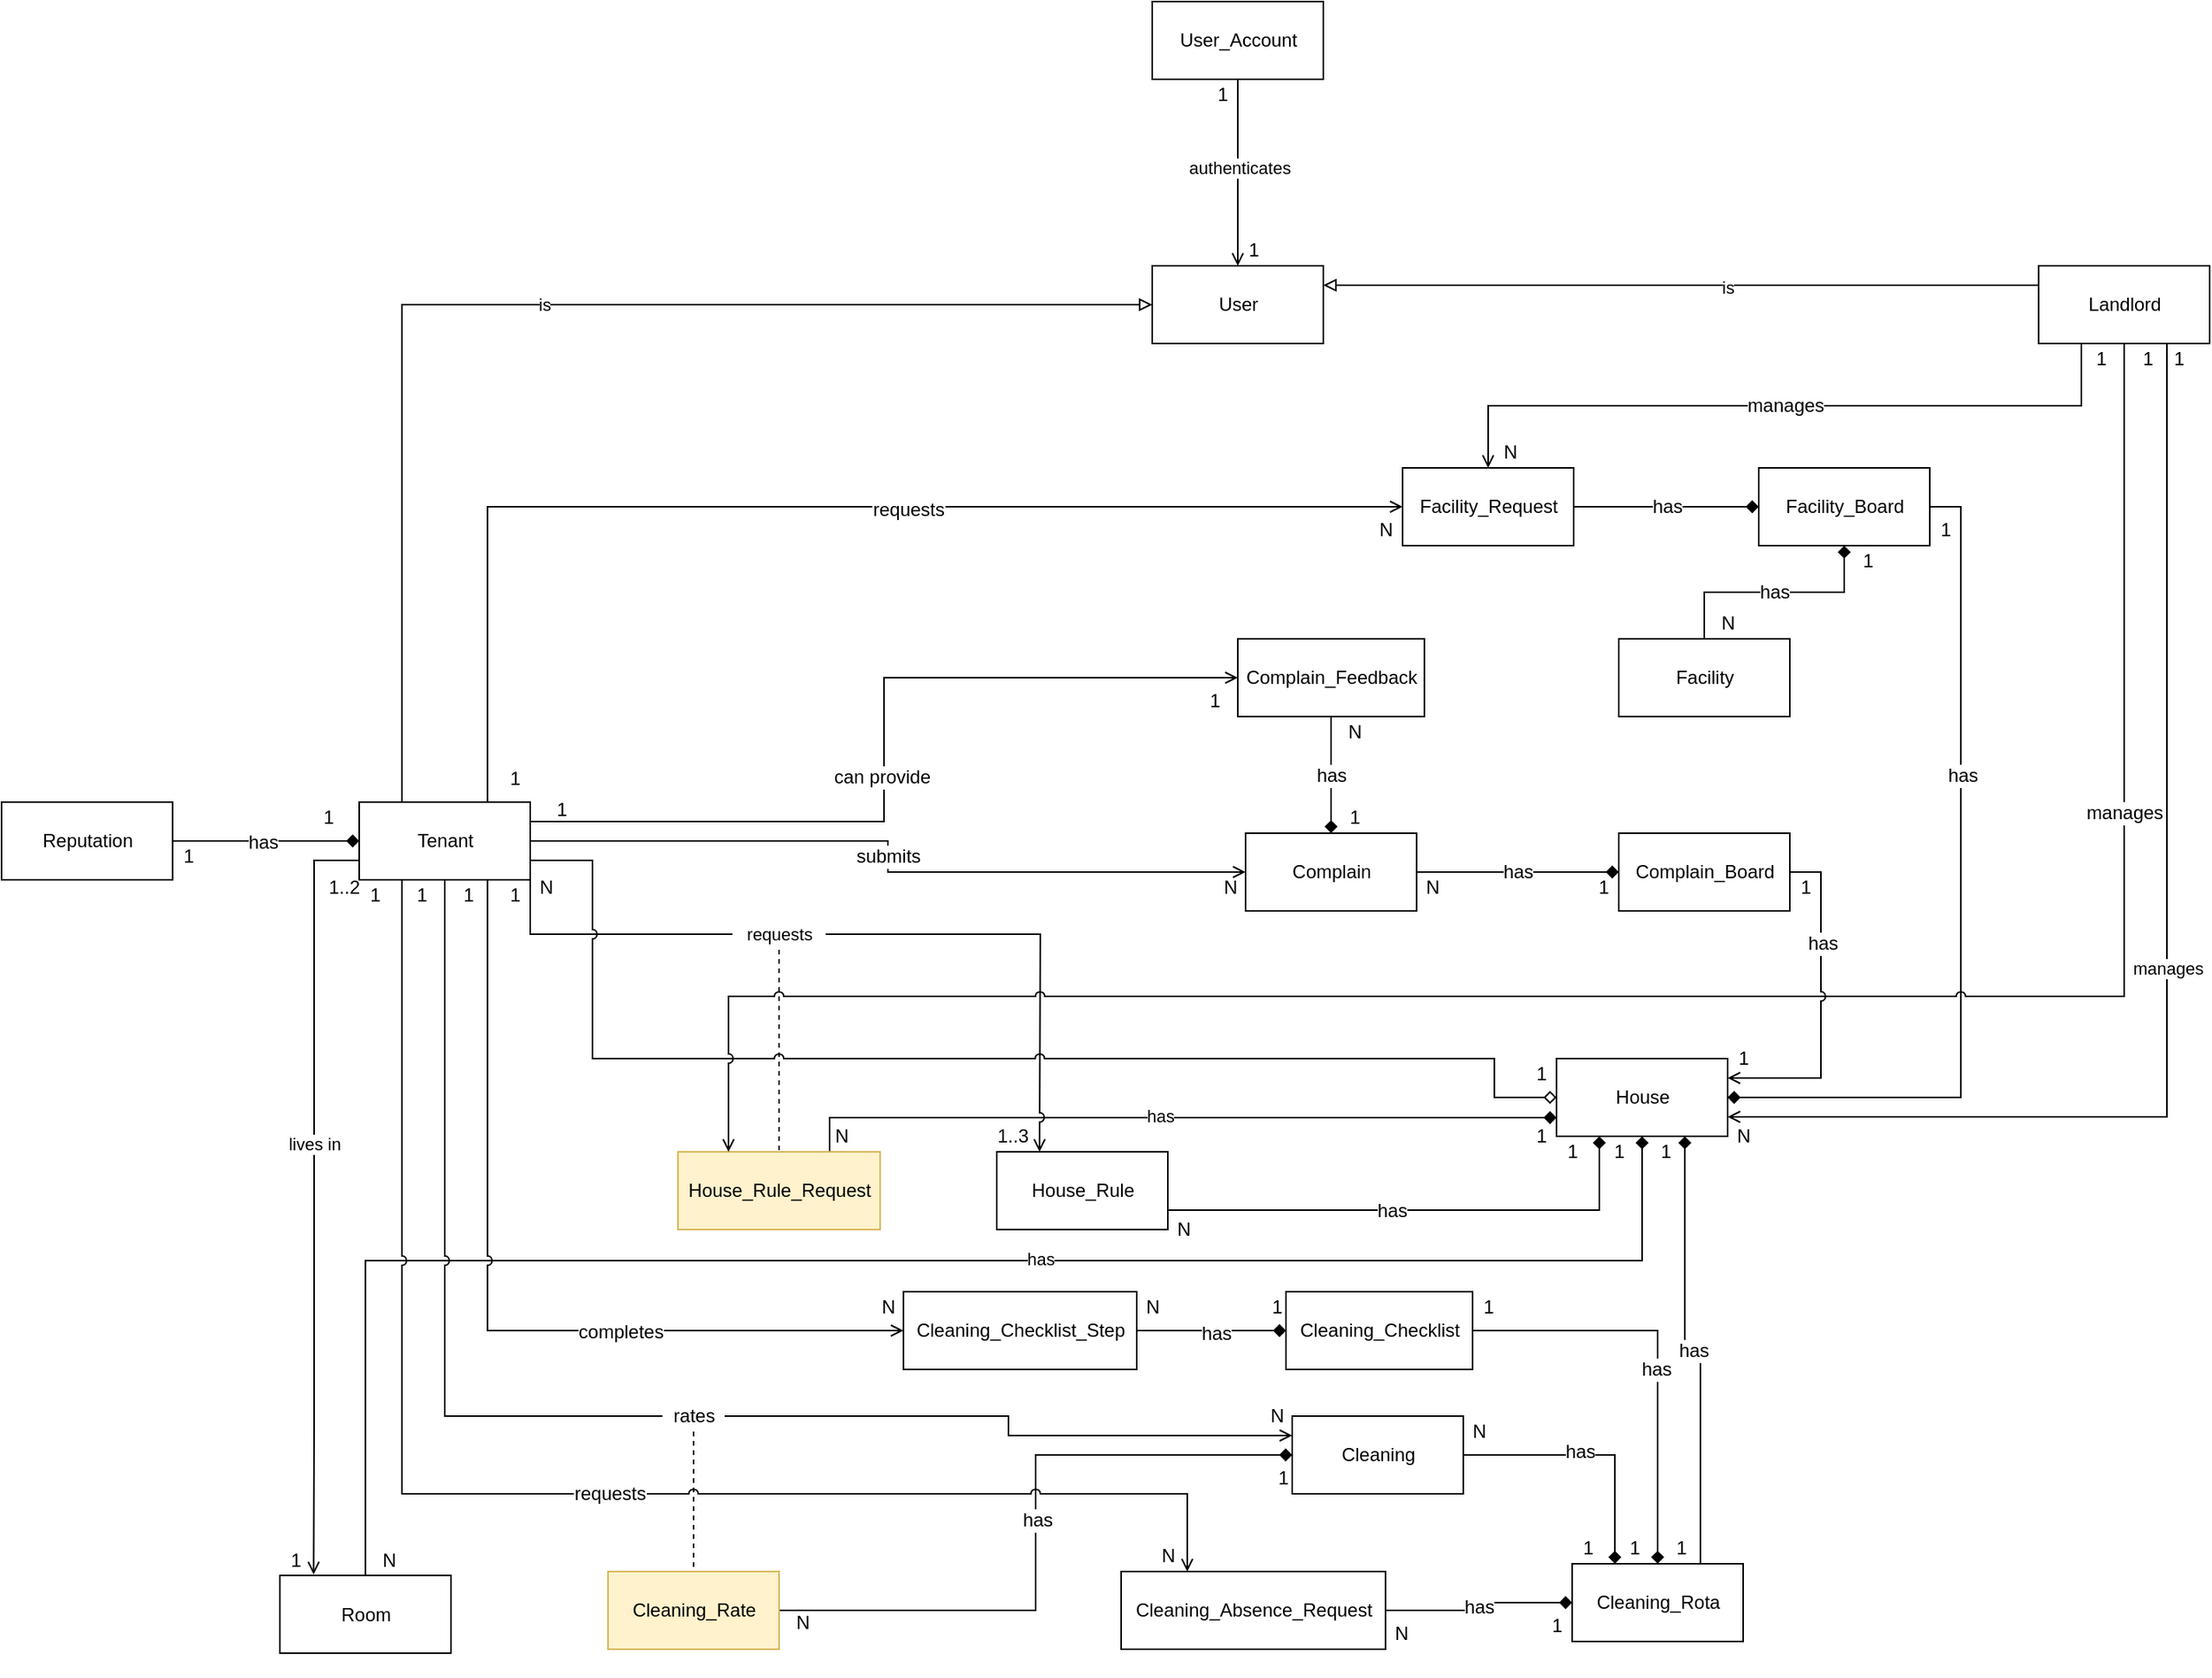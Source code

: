 <mxfile version="15.4.0" type="device"><diagram id="iEPPO1kUGc8q4ndl4Vru" name="Page-1"><mxGraphModel dx="5172" dy="2205" grid="1" gridSize="10" guides="1" tooltips="1" connect="1" arrows="1" fold="1" page="1" pageScale="1" pageWidth="827" pageHeight="1169" math="0" shadow="0"><root><mxCell id="0"/><mxCell id="1" parent="0"/><mxCell id="eNFLR4M_D6LCc72ZtNBU-3" style="edgeStyle=orthogonalEdgeStyle;rounded=0;orthogonalLoop=1;jettySize=auto;html=1;endArrow=open;endFill=0;" parent="1" source="eNFLR4M_D6LCc72ZtNBU-1" target="eNFLR4M_D6LCc72ZtNBU-37" edge="1"><mxGeometry relative="1" as="geometry"/></mxCell><mxCell id="eNFLR4M_D6LCc72ZtNBU-4" value="authenticates" style="edgeLabel;html=1;align=center;verticalAlign=middle;resizable=0;points=[];" parent="eNFLR4M_D6LCc72ZtNBU-3" vertex="1" connectable="0"><mxGeometry x="-0.056" y="1" relative="1" as="geometry"><mxPoint as="offset"/></mxGeometry></mxCell><mxCell id="eNFLR4M_D6LCc72ZtNBU-21" style="edgeStyle=orthogonalEdgeStyle;rounded=0;orthogonalLoop=1;jettySize=auto;html=1;endArrow=open;endFill=0;entryX=1;entryY=0.75;entryDx=0;entryDy=0;exitX=0.75;exitY=1;exitDx=0;exitDy=0;" parent="1" source="eNFLR4M_D6LCc72ZtNBU-20" target="eNFLR4M_D6LCc72ZtNBU-9" edge="1"><mxGeometry relative="1" as="geometry"><Array as="points"/></mxGeometry></mxCell><mxCell id="eNFLR4M_D6LCc72ZtNBU-22" value="manages" style="edgeLabel;html=1;align=center;verticalAlign=middle;resizable=0;points=[];" parent="eNFLR4M_D6LCc72ZtNBU-21" vertex="1" connectable="0"><mxGeometry x="0.031" relative="1" as="geometry"><mxPoint as="offset"/></mxGeometry></mxCell><mxCell id="eNFLR4M_D6LCc72ZtNBU-41" style="edgeStyle=orthogonalEdgeStyle;rounded=0;orthogonalLoop=1;jettySize=auto;html=1;endArrow=block;endFill=0;entryX=1;entryY=0.25;entryDx=0;entryDy=0;exitX=0;exitY=0.25;exitDx=0;exitDy=0;" parent="1" source="eNFLR4M_D6LCc72ZtNBU-20" target="eNFLR4M_D6LCc72ZtNBU-37" edge="1"><mxGeometry relative="1" as="geometry"/></mxCell><mxCell id="eNFLR4M_D6LCc72ZtNBU-42" value="is" style="edgeLabel;html=1;align=center;verticalAlign=middle;resizable=0;points=[];" parent="eNFLR4M_D6LCc72ZtNBU-41" vertex="1" connectable="0"><mxGeometry x="-0.13" y="1" relative="1" as="geometry"><mxPoint as="offset"/></mxGeometry></mxCell><mxCell id="eNFLR4M_D6LCc72ZtNBU-39" value="" style="group" parent="1" vertex="1" connectable="0"><mxGeometry x="-1750" y="-340" width="110" height="70" as="geometry"/></mxCell><mxCell id="eNFLR4M_D6LCc72ZtNBU-6" value="1" style="text;html=1;align=center;verticalAlign=middle;resizable=0;points=[];autosize=1;strokeColor=none;fillColor=none;" parent="eNFLR4M_D6LCc72ZtNBU-39" vertex="1"><mxGeometry x="55" width="20" height="20" as="geometry"/></mxCell><mxCell id="eNFLR4M_D6LCc72ZtNBU-37" value="User" style="html=1;" parent="eNFLR4M_D6LCc72ZtNBU-39" vertex="1"><mxGeometry y="20" width="110" height="50" as="geometry"/></mxCell><mxCell id="eNFLR4M_D6LCc72ZtNBU-40" style="edgeStyle=orthogonalEdgeStyle;rounded=0;orthogonalLoop=1;jettySize=auto;html=1;endArrow=block;endFill=0;jumpSize=15;jumpStyle=arc;exitX=0.25;exitY=0;exitDx=0;exitDy=0;entryX=0;entryY=0.5;entryDx=0;entryDy=0;" parent="1" source="eNFLR4M_D6LCc72ZtNBU-2" target="eNFLR4M_D6LCc72ZtNBU-37" edge="1"><mxGeometry relative="1" as="geometry"/></mxCell><mxCell id="eNFLR4M_D6LCc72ZtNBU-43" value="is" style="edgeLabel;html=1;align=center;verticalAlign=middle;resizable=0;points=[];" parent="eNFLR4M_D6LCc72ZtNBU-40" vertex="1" connectable="0"><mxGeometry x="0.024" relative="1" as="geometry"><mxPoint as="offset"/></mxGeometry></mxCell><mxCell id="eNFLR4M_D6LCc72ZtNBU-45" style="edgeStyle=orthogonalEdgeStyle;rounded=0;orthogonalLoop=1;jettySize=auto;html=1;endArrow=none;endFill=0;startArrow=diamond;startFill=1;jumpStyle=arc;" parent="1" source="eNFLR4M_D6LCc72ZtNBU-9" target="eNFLR4M_D6LCc72ZtNBU-44" edge="1"><mxGeometry relative="1" as="geometry"><Array as="points"><mxPoint x="-1435" y="320"/><mxPoint x="-2256" y="320"/></Array></mxGeometry></mxCell><mxCell id="eNFLR4M_D6LCc72ZtNBU-46" value="has" style="edgeLabel;html=1;align=center;verticalAlign=middle;resizable=0;points=[];" parent="eNFLR4M_D6LCc72ZtNBU-45" vertex="1" connectable="0"><mxGeometry x="-0.153" y="-1" relative="1" as="geometry"><mxPoint as="offset"/></mxGeometry></mxCell><mxCell id="eNFLR4M_D6LCc72ZtNBU-51" style="edgeStyle=orthogonalEdgeStyle;rounded=0;orthogonalLoop=1;jettySize=auto;html=1;endArrow=open;endFill=0;exitX=0;exitY=0.75;exitDx=0;exitDy=0;entryX=0.197;entryY=-0.013;entryDx=0;entryDy=0;entryPerimeter=0;" parent="1" source="eNFLR4M_D6LCc72ZtNBU-2" target="eNFLR4M_D6LCc72ZtNBU-44" edge="1"><mxGeometry relative="1" as="geometry"><Array as="points"><mxPoint x="-2289" y="63"/><mxPoint x="-2289" y="429"/></Array></mxGeometry></mxCell><mxCell id="eNFLR4M_D6LCc72ZtNBU-52" value="lives in" style="edgeLabel;html=1;align=center;verticalAlign=middle;resizable=0;points=[];" parent="eNFLR4M_D6LCc72ZtNBU-51" vertex="1" connectable="0"><mxGeometry x="-0.135" relative="1" as="geometry"><mxPoint as="offset"/></mxGeometry></mxCell><mxCell id="eNFLR4M_D6LCc72ZtNBU-59" style="edgeStyle=orthogonalEdgeStyle;rounded=0;orthogonalLoop=1;jettySize=auto;html=1;startArrow=none;startFill=0;endArrow=diamond;endFill=1;exitX=0.75;exitY=0;exitDx=0;exitDy=0;entryX=0;entryY=0.75;entryDx=0;entryDy=0;" parent="1" source="eNFLR4M_D6LCc72ZtNBU-57" target="eNFLR4M_D6LCc72ZtNBU-9" edge="1"><mxGeometry relative="1" as="geometry"><Array as="points"><mxPoint x="-1957" y="228"/><mxPoint x="-1490" y="228"/></Array></mxGeometry></mxCell><mxCell id="01pLqj8HhU2UFgcAwwvx-10" value="has" style="edgeLabel;html=1;align=center;verticalAlign=middle;resizable=0;points=[];" vertex="1" connectable="0" parent="eNFLR4M_D6LCc72ZtNBU-59"><mxGeometry x="-0.045" y="1" relative="1" as="geometry"><mxPoint as="offset"/></mxGeometry></mxCell><mxCell id="eNFLR4M_D6LCc72ZtNBU-73" style="edgeStyle=none;rounded=0;jumpStyle=arc;jumpSize=15;orthogonalLoop=1;jettySize=auto;html=1;startArrow=none;startFill=0;endArrow=none;endFill=0;dashed=1;" parent="1" source="01pLqj8HhU2UFgcAwwvx-6" target="eNFLR4M_D6LCc72ZtNBU-57" edge="1"><mxGeometry relative="1" as="geometry"/></mxCell><mxCell id="01pLqj8HhU2UFgcAwwvx-3" value="" style="group" vertex="1" connectable="0" parent="1"><mxGeometry x="-2330" y="502.5" width="129" height="85" as="geometry"/></mxCell><mxCell id="eNFLR4M_D6LCc72ZtNBU-55" value="" style="group" parent="01pLqj8HhU2UFgcAwwvx-3" vertex="1" connectable="0"><mxGeometry y="20" width="129" height="65" as="geometry"/></mxCell><mxCell id="eNFLR4M_D6LCc72ZtNBU-49" value="" style="group" parent="eNFLR4M_D6LCc72ZtNBU-55" vertex="1" connectable="0"><mxGeometry x="19" width="110" height="65" as="geometry"/></mxCell><mxCell id="eNFLR4M_D6LCc72ZtNBU-44" value="Room" style="html=1;" parent="eNFLR4M_D6LCc72ZtNBU-49" vertex="1"><mxGeometry width="110" height="50" as="geometry"/></mxCell><mxCell id="eNFLR4M_D6LCc72ZtNBU-54" value="1" style="text;html=1;align=center;verticalAlign=middle;resizable=0;points=[];autosize=1;strokeColor=none;fillColor=none;" parent="01pLqj8HhU2UFgcAwwvx-3" vertex="1"><mxGeometry x="19" width="20" height="20" as="geometry"/></mxCell><mxCell id="eNFLR4M_D6LCc72ZtNBU-48" value="N" style="text;html=1;align=center;verticalAlign=middle;resizable=0;points=[];autosize=1;strokeColor=none;fillColor=none;" parent="01pLqj8HhU2UFgcAwwvx-3" vertex="1"><mxGeometry x="79" width="20" height="20" as="geometry"/></mxCell><mxCell id="01pLqj8HhU2UFgcAwwvx-4" style="edgeStyle=orthogonalEdgeStyle;rounded=0;orthogonalLoop=1;jettySize=auto;html=1;entryX=0.25;entryY=0;entryDx=0;entryDy=0;jumpStyle=arc;startArrow=none;endArrow=open;endFill=0;" edge="1" parent="1" source="01pLqj8HhU2UFgcAwwvx-6" target="eNFLR4M_D6LCc72ZtNBU-26"><mxGeometry relative="1" as="geometry"><Array as="points"><mxPoint x="-1822" y="110"/><mxPoint x="-1822" y="140"/></Array></mxGeometry></mxCell><mxCell id="01pLqj8HhU2UFgcAwwvx-6" value="&lt;span style=&quot;font-size: 11px ; background-color: rgb(255 , 255 , 255)&quot;&gt;requests&lt;/span&gt;" style="text;html=1;align=center;verticalAlign=middle;resizable=0;points=[];autosize=1;strokeColor=none;fillColor=none;" vertex="1" parent="1"><mxGeometry x="-2020" y="100" width="60" height="20" as="geometry"/></mxCell><mxCell id="01pLqj8HhU2UFgcAwwvx-7" value="" style="edgeStyle=orthogonalEdgeStyle;rounded=0;orthogonalLoop=1;jettySize=auto;html=1;exitX=1;exitY=1;exitDx=0;exitDy=0;jumpStyle=arc;endArrow=none;" edge="1" parent="1" source="eNFLR4M_D6LCc72ZtNBU-2" target="01pLqj8HhU2UFgcAwwvx-6"><mxGeometry relative="1" as="geometry"><mxPoint x="-2205" y="75" as="sourcePoint"/><mxPoint x="-1780" y="437.5" as="targetPoint"/><Array as="points"><mxPoint x="-2150" y="110"/></Array></mxGeometry></mxCell><mxCell id="01pLqj8HhU2UFgcAwwvx-8" value="" style="group" vertex="1" connectable="0" parent="1"><mxGeometry x="-2055" y="230" width="150" height="70" as="geometry"/></mxCell><mxCell id="eNFLR4M_D6LCc72ZtNBU-65" value="" style="group" parent="01pLqj8HhU2UFgcAwwvx-8" vertex="1" connectable="0"><mxGeometry width="130" height="70" as="geometry"/></mxCell><mxCell id="eNFLR4M_D6LCc72ZtNBU-57" value="House_Rule_Request" style="html=1;fillColor=#fff2cc;strokeColor=#d6b656;" parent="eNFLR4M_D6LCc72ZtNBU-65" vertex="1"><mxGeometry y="20" width="130" height="50" as="geometry"/></mxCell><mxCell id="eNFLR4M_D6LCc72ZtNBU-62" value="N" style="text;html=1;align=center;verticalAlign=middle;resizable=0;points=[];autosize=1;strokeColor=none;fillColor=none;" parent="eNFLR4M_D6LCc72ZtNBU-65" vertex="1"><mxGeometry x="95" width="20" height="20" as="geometry"/></mxCell><mxCell id="01pLqj8HhU2UFgcAwwvx-16" style="edgeStyle=orthogonalEdgeStyle;rounded=0;jumpStyle=arc;orthogonalLoop=1;jettySize=auto;html=1;fontSize=12;startArrow=none;startFill=0;endArrow=diamond;endFill=1;endSize=6;targetPerimeterSpacing=0;strokeWidth=1;" edge="1" parent="1" source="01pLqj8HhU2UFgcAwwvx-11" target="eNFLR4M_D6LCc72ZtNBU-2"><mxGeometry relative="1" as="geometry"/></mxCell><mxCell id="01pLqj8HhU2UFgcAwwvx-17" value="has" style="edgeLabel;html=1;align=center;verticalAlign=middle;resizable=0;points=[];fontSize=12;" vertex="1" connectable="0" parent="01pLqj8HhU2UFgcAwwvx-16"><mxGeometry x="-0.045" y="-1" relative="1" as="geometry"><mxPoint as="offset"/></mxGeometry></mxCell><mxCell id="01pLqj8HhU2UFgcAwwvx-12" style="edgeStyle=orthogonalEdgeStyle;rounded=0;jumpStyle=arc;orthogonalLoop=1;jettySize=auto;html=1;exitX=0;exitY=0.5;exitDx=0;exitDy=0;entryX=1;entryY=0.75;entryDx=0;entryDy=0;fontSize=12;startArrow=diamond;startFill=0;endSize=6;targetPerimeterSpacing=0;strokeWidth=1;endArrow=none;endFill=0;" edge="1" parent="1" source="eNFLR4M_D6LCc72ZtNBU-9" target="eNFLR4M_D6LCc72ZtNBU-2"><mxGeometry relative="1" as="geometry"><Array as="points"><mxPoint x="-1530" y="215"/><mxPoint x="-1530" y="190"/><mxPoint x="-2110" y="190"/><mxPoint x="-2110" y="63"/></Array></mxGeometry></mxCell><mxCell id="01pLqj8HhU2UFgcAwwvx-13" value="" style="group" vertex="1" connectable="0" parent="1"><mxGeometry x="-1890" y="230" width="170" height="80" as="geometry"/></mxCell><mxCell id="eNFLR4M_D6LCc72ZtNBU-68" value="" style="group" parent="01pLqj8HhU2UFgcAwwvx-13" vertex="1" connectable="0"><mxGeometry width="150" height="70" as="geometry"/></mxCell><mxCell id="eNFLR4M_D6LCc72ZtNBU-32" value="" style="group" parent="eNFLR4M_D6LCc72ZtNBU-68" vertex="1" connectable="0"><mxGeometry x="40" width="110" height="70" as="geometry"/></mxCell><mxCell id="eNFLR4M_D6LCc72ZtNBU-26" value="House_Rule" style="html=1;" parent="eNFLR4M_D6LCc72ZtNBU-32" vertex="1"><mxGeometry y="20" width="110" height="50" as="geometry"/></mxCell><mxCell id="eNFLR4M_D6LCc72ZtNBU-67" value="1..3" style="text;html=1;align=center;verticalAlign=middle;resizable=0;points=[];autosize=1;strokeColor=none;fillColor=none;" parent="eNFLR4M_D6LCc72ZtNBU-32" vertex="1"><mxGeometry x="-10" width="40" height="20" as="geometry"/></mxCell><mxCell id="eNFLR4M_D6LCc72ZtNBU-31" value="N" style="text;html=1;align=center;verticalAlign=middle;resizable=0;points=[];autosize=1;strokeColor=none;fillColor=none;" parent="01pLqj8HhU2UFgcAwwvx-13" vertex="1"><mxGeometry x="150" y="60" width="20" height="20" as="geometry"/></mxCell><mxCell id="01pLqj8HhU2UFgcAwwvx-21" value="" style="group" vertex="1" connectable="0" parent="1"><mxGeometry x="-2490" y="25" width="130" height="50" as="geometry"/></mxCell><mxCell id="01pLqj8HhU2UFgcAwwvx-11" value="Reputation" style="html=1;fontSize=12;" vertex="1" parent="01pLqj8HhU2UFgcAwwvx-21"><mxGeometry width="110" height="50" as="geometry"/></mxCell><mxCell id="01pLqj8HhU2UFgcAwwvx-20" value="1" style="text;html=1;align=center;verticalAlign=middle;resizable=0;points=[];autosize=1;strokeColor=none;fillColor=none;fontSize=12;" vertex="1" parent="01pLqj8HhU2UFgcAwwvx-21"><mxGeometry x="110" y="25" width="20" height="20" as="geometry"/></mxCell><mxCell id="01pLqj8HhU2UFgcAwwvx-24" value="has" style="edgeStyle=orthogonalEdgeStyle;rounded=0;jumpStyle=arc;orthogonalLoop=1;jettySize=auto;html=1;exitX=0.75;exitY=0;exitDx=0;exitDy=0;entryX=0.75;entryY=1;entryDx=0;entryDy=0;fontSize=12;startArrow=none;startFill=0;endArrow=diamond;endFill=1;endSize=6;targetPerimeterSpacing=0;strokeWidth=1;" edge="1" parent="1" source="01pLqj8HhU2UFgcAwwvx-22" target="eNFLR4M_D6LCc72ZtNBU-9"><mxGeometry relative="1" as="geometry"/></mxCell><mxCell id="01pLqj8HhU2UFgcAwwvx-30" style="edgeStyle=orthogonalEdgeStyle;rounded=0;jumpStyle=arc;orthogonalLoop=1;jettySize=auto;html=1;entryX=0.5;entryY=0;entryDx=0;entryDy=0;fontSize=12;startArrow=none;startFill=0;endArrow=diamond;endFill=1;endSize=6;targetPerimeterSpacing=0;strokeWidth=1;" edge="1" parent="1" source="01pLqj8HhU2UFgcAwwvx-29" target="01pLqj8HhU2UFgcAwwvx-22"><mxGeometry relative="1" as="geometry"/></mxCell><mxCell id="01pLqj8HhU2UFgcAwwvx-31" value="has" style="edgeLabel;html=1;align=center;verticalAlign=middle;resizable=0;points=[];fontSize=12;" vertex="1" connectable="0" parent="01pLqj8HhU2UFgcAwwvx-30"><mxGeometry x="0.066" y="-1" relative="1" as="geometry"><mxPoint as="offset"/></mxGeometry></mxCell><mxCell id="01pLqj8HhU2UFgcAwwvx-39" style="edgeStyle=orthogonalEdgeStyle;rounded=0;jumpStyle=arc;orthogonalLoop=1;jettySize=auto;html=1;entryX=0;entryY=0.5;entryDx=0;entryDy=0;fontSize=12;startArrow=none;startFill=0;endArrow=diamond;endFill=1;endSize=6;targetPerimeterSpacing=0;strokeWidth=1;" edge="1" parent="1" source="01pLqj8HhU2UFgcAwwvx-38" target="01pLqj8HhU2UFgcAwwvx-29"><mxGeometry relative="1" as="geometry"/></mxCell><mxCell id="01pLqj8HhU2UFgcAwwvx-40" value="has" style="edgeLabel;html=1;align=center;verticalAlign=middle;resizable=0;points=[];fontSize=12;" vertex="1" connectable="0" parent="01pLqj8HhU2UFgcAwwvx-39"><mxGeometry x="0.05" y="-2" relative="1" as="geometry"><mxPoint as="offset"/></mxGeometry></mxCell><mxCell id="01pLqj8HhU2UFgcAwwvx-42" value="" style="group" vertex="1" connectable="0" parent="1"><mxGeometry x="-1680" y="340" width="156" height="50" as="geometry"/></mxCell><mxCell id="01pLqj8HhU2UFgcAwwvx-34" value="" style="group" vertex="1" connectable="0" parent="01pLqj8HhU2UFgcAwwvx-42"><mxGeometry x="26" width="130" height="50" as="geometry"/></mxCell><mxCell id="01pLqj8HhU2UFgcAwwvx-29" value="Cleaning_Checklist" style="html=1;fontSize=12;" vertex="1" parent="01pLqj8HhU2UFgcAwwvx-34"><mxGeometry x="-10" width="120" height="50" as="geometry"/></mxCell><mxCell id="01pLqj8HhU2UFgcAwwvx-33" value="1" style="text;html=1;align=center;verticalAlign=middle;resizable=0;points=[];autosize=1;strokeColor=none;fillColor=none;fontSize=12;" vertex="1" parent="01pLqj8HhU2UFgcAwwvx-34"><mxGeometry x="110" width="20" height="20" as="geometry"/></mxCell><mxCell id="01pLqj8HhU2UFgcAwwvx-41" value="1" style="text;html=1;align=center;verticalAlign=middle;resizable=0;points=[];autosize=1;strokeColor=none;fillColor=none;fontSize=12;" vertex="1" parent="01pLqj8HhU2UFgcAwwvx-42"><mxGeometry width="20" height="20" as="geometry"/></mxCell><mxCell id="01pLqj8HhU2UFgcAwwvx-45" style="edgeStyle=orthogonalEdgeStyle;rounded=0;jumpStyle=arc;orthogonalLoop=1;jettySize=auto;html=1;exitX=0.75;exitY=1;exitDx=0;exitDy=0;entryX=0;entryY=0.5;entryDx=0;entryDy=0;fontSize=12;startArrow=none;startFill=0;endArrow=open;endFill=0;endSize=6;targetPerimeterSpacing=0;strokeWidth=1;" edge="1" parent="1" source="eNFLR4M_D6LCc72ZtNBU-2" target="01pLqj8HhU2UFgcAwwvx-38"><mxGeometry relative="1" as="geometry"/></mxCell><mxCell id="01pLqj8HhU2UFgcAwwvx-50" value="completes" style="edgeLabel;html=1;align=center;verticalAlign=middle;resizable=0;points=[];fontSize=12;" vertex="1" connectable="0" parent="01pLqj8HhU2UFgcAwwvx-45"><mxGeometry x="0.347" y="-1" relative="1" as="geometry"><mxPoint as="offset"/></mxGeometry></mxCell><mxCell id="01pLqj8HhU2UFgcAwwvx-48" value="" style="group" vertex="1" connectable="0" parent="1"><mxGeometry x="-1940" y="340" width="200" height="50" as="geometry"/></mxCell><mxCell id="01pLqj8HhU2UFgcAwwvx-44" value="" style="group" vertex="1" connectable="0" parent="01pLqj8HhU2UFgcAwwvx-48"><mxGeometry x="30" width="170" height="50" as="geometry"/></mxCell><mxCell id="01pLqj8HhU2UFgcAwwvx-38" value="Cleaning_Checklist_Step" style="html=1;fontSize=12;" vertex="1" parent="01pLqj8HhU2UFgcAwwvx-44"><mxGeometry width="150" height="50" as="geometry"/></mxCell><mxCell id="01pLqj8HhU2UFgcAwwvx-43" value="N" style="text;html=1;align=center;verticalAlign=middle;resizable=0;points=[];autosize=1;strokeColor=none;fillColor=none;fontSize=12;" vertex="1" parent="01pLqj8HhU2UFgcAwwvx-44"><mxGeometry x="150" width="20" height="20" as="geometry"/></mxCell><mxCell id="01pLqj8HhU2UFgcAwwvx-47" value="N" style="text;html=1;align=center;verticalAlign=middle;resizable=0;points=[];autosize=1;strokeColor=none;fillColor=none;fontSize=12;" vertex="1" parent="01pLqj8HhU2UFgcAwwvx-48"><mxGeometry x="10" width="20" height="20" as="geometry"/></mxCell><mxCell id="01pLqj8HhU2UFgcAwwvx-52" style="edgeStyle=orthogonalEdgeStyle;rounded=0;jumpStyle=arc;orthogonalLoop=1;jettySize=auto;html=1;exitX=0.25;exitY=0;exitDx=0;exitDy=0;entryX=1;entryY=0.5;entryDx=0;entryDy=0;fontSize=12;startArrow=diamond;startFill=1;endArrow=none;endFill=0;endSize=6;targetPerimeterSpacing=0;strokeWidth=1;" edge="1" parent="1" source="01pLqj8HhU2UFgcAwwvx-22" target="01pLqj8HhU2UFgcAwwvx-51"><mxGeometry relative="1" as="geometry"/></mxCell><mxCell id="01pLqj8HhU2UFgcAwwvx-56" value="has" style="edgeLabel;html=1;align=center;verticalAlign=middle;resizable=0;points=[];fontSize=12;" vertex="1" connectable="0" parent="01pLqj8HhU2UFgcAwwvx-52"><mxGeometry x="0.103" y="-2" relative="1" as="geometry"><mxPoint as="offset"/></mxGeometry></mxCell><mxCell id="01pLqj8HhU2UFgcAwwvx-57" style="edgeStyle=orthogonalEdgeStyle;rounded=0;jumpStyle=arc;orthogonalLoop=1;jettySize=auto;html=1;entryX=0;entryY=0.25;entryDx=0;entryDy=0;fontSize=12;startArrow=none;startFill=0;endArrow=open;endFill=0;endSize=6;targetPerimeterSpacing=0;strokeWidth=1;" edge="1" parent="1" source="01pLqj8HhU2UFgcAwwvx-62" target="01pLqj8HhU2UFgcAwwvx-51"><mxGeometry relative="1" as="geometry"/></mxCell><mxCell id="01pLqj8HhU2UFgcAwwvx-65" style="edgeStyle=orthogonalEdgeStyle;rounded=0;jumpStyle=arc;orthogonalLoop=1;jettySize=auto;html=1;fontSize=12;startArrow=none;startFill=0;endArrow=none;endFill=0;endSize=6;targetPerimeterSpacing=0;strokeWidth=1;dashed=1;" edge="1" parent="1" source="01pLqj8HhU2UFgcAwwvx-62" target="01pLqj8HhU2UFgcAwwvx-64"><mxGeometry relative="1" as="geometry"/></mxCell><mxCell id="01pLqj8HhU2UFgcAwwvx-62" value="rates" style="text;html=1;align=center;verticalAlign=middle;resizable=0;points=[];autosize=1;strokeColor=none;fillColor=none;fontSize=12;" vertex="1" parent="1"><mxGeometry x="-2065" y="410" width="40" height="20" as="geometry"/></mxCell><mxCell id="01pLqj8HhU2UFgcAwwvx-63" value="" style="edgeStyle=orthogonalEdgeStyle;rounded=0;jumpStyle=arc;orthogonalLoop=1;jettySize=auto;html=1;exitX=0.5;exitY=1;exitDx=0;exitDy=0;entryX=0;entryY=0.5;entryDx=0;entryDy=0;fontSize=12;startArrow=none;startFill=0;endArrow=none;endFill=0;endSize=6;strokeWidth=1;" edge="1" parent="1" source="eNFLR4M_D6LCc72ZtNBU-2" target="01pLqj8HhU2UFgcAwwvx-62"><mxGeometry relative="1" as="geometry"><mxPoint x="-2205" y="75.0" as="sourcePoint"/><mxPoint x="-1664" y="355.0" as="targetPoint"/></mxGeometry></mxCell><mxCell id="01pLqj8HhU2UFgcAwwvx-66" style="edgeStyle=orthogonalEdgeStyle;rounded=0;jumpStyle=arc;orthogonalLoop=1;jettySize=auto;html=1;exitX=0;exitY=0.5;exitDx=0;exitDy=0;entryX=1;entryY=0.5;entryDx=0;entryDy=0;fontSize=12;startArrow=diamond;startFill=1;endArrow=none;endFill=0;endSize=6;targetPerimeterSpacing=0;strokeWidth=1;" edge="1" parent="1" source="01pLqj8HhU2UFgcAwwvx-51" target="01pLqj8HhU2UFgcAwwvx-64"><mxGeometry relative="1" as="geometry"/></mxCell><mxCell id="01pLqj8HhU2UFgcAwwvx-67" value="has" style="edgeLabel;html=1;align=center;verticalAlign=middle;resizable=0;points=[];fontSize=12;" vertex="1" connectable="0" parent="01pLqj8HhU2UFgcAwwvx-66"><mxGeometry x="-0.037" y="1" relative="1" as="geometry"><mxPoint as="offset"/></mxGeometry></mxCell><mxCell id="01pLqj8HhU2UFgcAwwvx-71" value="" style="group" vertex="1" connectable="0" parent="1"><mxGeometry x="-2100" y="520" width="135" height="50" as="geometry"/></mxCell><mxCell id="01pLqj8HhU2UFgcAwwvx-64" value="Cleaning_Rate" style="html=1;fontSize=12;fillColor=#fff2cc;strokeColor=#d6b656;" vertex="1" parent="01pLqj8HhU2UFgcAwwvx-71"><mxGeometry width="110" height="50" as="geometry"/></mxCell><mxCell id="01pLqj8HhU2UFgcAwwvx-70" value="N" style="text;html=1;align=center;verticalAlign=middle;resizable=0;points=[];autosize=1;strokeColor=none;fillColor=none;fontSize=12;" vertex="1" parent="01pLqj8HhU2UFgcAwwvx-71"><mxGeometry x="115" y="22.5" width="20" height="20" as="geometry"/></mxCell><mxCell id="01pLqj8HhU2UFgcAwwvx-73" value="has" style="edgeStyle=orthogonalEdgeStyle;rounded=0;jumpStyle=arc;orthogonalLoop=1;jettySize=auto;html=1;exitX=0;exitY=0.5;exitDx=0;exitDy=0;entryX=1;entryY=0.5;entryDx=0;entryDy=0;fontSize=12;startArrow=diamond;startFill=1;endArrow=none;endFill=0;endSize=6;targetPerimeterSpacing=0;strokeWidth=1;" edge="1" parent="1" source="01pLqj8HhU2UFgcAwwvx-22" target="01pLqj8HhU2UFgcAwwvx-72"><mxGeometry relative="1" as="geometry"/></mxCell><mxCell id="01pLqj8HhU2UFgcAwwvx-75" value="" style="group" vertex="1" connectable="0" parent="1"><mxGeometry x="-1500" y="495" width="130" height="70" as="geometry"/></mxCell><mxCell id="01pLqj8HhU2UFgcAwwvx-37" value="" style="group" vertex="1" connectable="0" parent="01pLqj8HhU2UFgcAwwvx-75"><mxGeometry x="20" width="110" height="70" as="geometry"/></mxCell><mxCell id="01pLqj8HhU2UFgcAwwvx-28" value="" style="group" vertex="1" connectable="0" parent="01pLqj8HhU2UFgcAwwvx-37"><mxGeometry width="110" height="70" as="geometry"/></mxCell><mxCell id="01pLqj8HhU2UFgcAwwvx-22" value="Cleaning_Rota" style="html=1;fontSize=12;" vertex="1" parent="01pLqj8HhU2UFgcAwwvx-28"><mxGeometry y="20" width="110" height="50" as="geometry"/></mxCell><mxCell id="01pLqj8HhU2UFgcAwwvx-27" value="1" style="text;html=1;align=center;verticalAlign=middle;resizable=0;points=[];autosize=1;strokeColor=none;fillColor=none;fontSize=12;" vertex="1" parent="01pLqj8HhU2UFgcAwwvx-28"><mxGeometry x="60" width="20" height="20" as="geometry"/></mxCell><mxCell id="01pLqj8HhU2UFgcAwwvx-53" value="1" style="text;html=1;align=center;verticalAlign=middle;resizable=0;points=[];autosize=1;strokeColor=none;fillColor=none;fontSize=12;" vertex="1" parent="01pLqj8HhU2UFgcAwwvx-28"><mxGeometry width="20" height="20" as="geometry"/></mxCell><mxCell id="01pLqj8HhU2UFgcAwwvx-32" value="1" style="text;html=1;align=center;verticalAlign=middle;resizable=0;points=[];autosize=1;strokeColor=none;fillColor=none;fontSize=12;" vertex="1" parent="01pLqj8HhU2UFgcAwwvx-37"><mxGeometry x="30" width="20" height="20" as="geometry"/></mxCell><mxCell id="01pLqj8HhU2UFgcAwwvx-74" value="1" style="text;html=1;align=center;verticalAlign=middle;resizable=0;points=[];autosize=1;strokeColor=none;fillColor=none;fontSize=12;" vertex="1" parent="01pLqj8HhU2UFgcAwwvx-75"><mxGeometry y="50" width="20" height="20" as="geometry"/></mxCell><mxCell id="01pLqj8HhU2UFgcAwwvx-78" style="edgeStyle=orthogonalEdgeStyle;rounded=0;jumpStyle=arc;orthogonalLoop=1;jettySize=auto;html=1;exitX=0.25;exitY=1;exitDx=0;exitDy=0;entryX=0.25;entryY=0;entryDx=0;entryDy=0;fontSize=12;startArrow=none;startFill=0;endArrow=open;endFill=0;endSize=6;targetPerimeterSpacing=0;strokeWidth=1;" edge="1" parent="1" source="eNFLR4M_D6LCc72ZtNBU-2" target="01pLqj8HhU2UFgcAwwvx-72"><mxGeometry relative="1" as="geometry"><Array as="points"><mxPoint x="-2232" y="470"/><mxPoint x="-1728" y="470"/></Array></mxGeometry></mxCell><mxCell id="01pLqj8HhU2UFgcAwwvx-80" value="requests" style="edgeLabel;html=1;align=center;verticalAlign=middle;resizable=0;points=[];fontSize=12;" vertex="1" connectable="0" parent="01pLqj8HhU2UFgcAwwvx-78"><mxGeometry x="0.2" y="-1" relative="1" as="geometry"><mxPoint x="-42" y="-1" as="offset"/></mxGeometry></mxCell><mxCell id="01pLqj8HhU2UFgcAwwvx-82" value="" style="group" vertex="1" connectable="0" parent="1"><mxGeometry x="-1770" y="500" width="190" height="70" as="geometry"/></mxCell><mxCell id="01pLqj8HhU2UFgcAwwvx-77" value="" style="group" vertex="1" connectable="0" parent="01pLqj8HhU2UFgcAwwvx-82"><mxGeometry y="20" width="190" height="50" as="geometry"/></mxCell><mxCell id="01pLqj8HhU2UFgcAwwvx-72" value="Cleaning_Absence_Request" style="html=1;fontSize=12;" vertex="1" parent="01pLqj8HhU2UFgcAwwvx-77"><mxGeometry width="170" height="50" as="geometry"/></mxCell><mxCell id="01pLqj8HhU2UFgcAwwvx-76" value="N" style="text;html=1;align=center;verticalAlign=middle;resizable=0;points=[];autosize=1;strokeColor=none;fillColor=none;fontSize=12;" vertex="1" parent="01pLqj8HhU2UFgcAwwvx-77"><mxGeometry x="170" y="30" width="20" height="20" as="geometry"/></mxCell><mxCell id="01pLqj8HhU2UFgcAwwvx-81" value="N" style="text;html=1;align=center;verticalAlign=middle;resizable=0;points=[];autosize=1;strokeColor=none;fillColor=none;fontSize=12;" vertex="1" parent="01pLqj8HhU2UFgcAwwvx-82"><mxGeometry x="20" width="20" height="20" as="geometry"/></mxCell><mxCell id="01pLqj8HhU2UFgcAwwvx-83" value="" style="group" vertex="1" connectable="0" parent="1"><mxGeometry x="-1770" y="-490" width="130" height="70" as="geometry"/></mxCell><mxCell id="eNFLR4M_D6LCc72ZtNBU-38" value="" style="group" parent="01pLqj8HhU2UFgcAwwvx-83" vertex="1" connectable="0"><mxGeometry width="130" height="50" as="geometry"/></mxCell><mxCell id="eNFLR4M_D6LCc72ZtNBU-1" value="User_Account" style="html=1;" parent="eNFLR4M_D6LCc72ZtNBU-38" vertex="1"><mxGeometry x="20" width="110" height="50" as="geometry"/></mxCell><mxCell id="eNFLR4M_D6LCc72ZtNBU-5" value="1" style="text;html=1;align=center;verticalAlign=middle;resizable=0;points=[];autosize=1;strokeColor=none;fillColor=none;" parent="01pLqj8HhU2UFgcAwwvx-83" vertex="1"><mxGeometry x="55" y="50" width="20" height="20" as="geometry"/></mxCell><mxCell id="01pLqj8HhU2UFgcAwwvx-84" value="" style="group" vertex="1" connectable="0" parent="1"><mxGeometry x="-1680" y="410" width="150" height="60" as="geometry"/></mxCell><mxCell id="01pLqj8HhU2UFgcAwwvx-58" value="N" style="text;html=1;align=center;verticalAlign=middle;resizable=0;points=[];autosize=1;strokeColor=none;fillColor=none;fontSize=12;" vertex="1" parent="01pLqj8HhU2UFgcAwwvx-84"><mxGeometry width="20" height="20" as="geometry"/></mxCell><mxCell id="01pLqj8HhU2UFgcAwwvx-69" value="" style="group" vertex="1" connectable="0" parent="01pLqj8HhU2UFgcAwwvx-84"><mxGeometry y="10" width="150" height="50" as="geometry"/></mxCell><mxCell id="01pLqj8HhU2UFgcAwwvx-59" value="" style="group" vertex="1" connectable="0" parent="01pLqj8HhU2UFgcAwwvx-69"><mxGeometry width="150" height="50" as="geometry"/></mxCell><mxCell id="01pLqj8HhU2UFgcAwwvx-55" value="" style="group" vertex="1" connectable="0" parent="01pLqj8HhU2UFgcAwwvx-59"><mxGeometry x="20" width="130" height="50" as="geometry"/></mxCell><mxCell id="01pLqj8HhU2UFgcAwwvx-51" value="Cleaning" style="html=1;fontSize=12;" vertex="1" parent="01pLqj8HhU2UFgcAwwvx-55"><mxGeometry width="110" height="50" as="geometry"/></mxCell><mxCell id="01pLqj8HhU2UFgcAwwvx-54" value="N" style="text;html=1;align=center;verticalAlign=middle;resizable=0;points=[];autosize=1;strokeColor=none;fillColor=none;fontSize=12;" vertex="1" parent="01pLqj8HhU2UFgcAwwvx-55"><mxGeometry x="110" width="20" height="20" as="geometry"/></mxCell><mxCell id="01pLqj8HhU2UFgcAwwvx-68" value="1" style="text;html=1;align=center;verticalAlign=middle;resizable=0;points=[];autosize=1;strokeColor=none;fillColor=none;fontSize=12;" vertex="1" parent="01pLqj8HhU2UFgcAwwvx-69"><mxGeometry x="4" y="30" width="20" height="20" as="geometry"/></mxCell><mxCell id="01pLqj8HhU2UFgcAwwvx-85" style="edgeStyle=orthogonalEdgeStyle;rounded=0;jumpStyle=arc;orthogonalLoop=1;jettySize=auto;html=1;exitX=0.25;exitY=1;exitDx=0;exitDy=0;entryX=1;entryY=0.75;entryDx=0;entryDy=0;fontSize=12;startArrow=diamond;startFill=1;endArrow=none;endFill=0;endSize=6;targetPerimeterSpacing=0;strokeWidth=1;" edge="1" parent="1" source="eNFLR4M_D6LCc72ZtNBU-9" target="eNFLR4M_D6LCc72ZtNBU-26"><mxGeometry relative="1" as="geometry"/></mxCell><mxCell id="01pLqj8HhU2UFgcAwwvx-86" value="has" style="edgeLabel;html=1;align=center;verticalAlign=middle;resizable=0;points=[];fontSize=12;" vertex="1" connectable="0" parent="01pLqj8HhU2UFgcAwwvx-85"><mxGeometry x="0.114" relative="1" as="geometry"><mxPoint as="offset"/></mxGeometry></mxCell><mxCell id="01pLqj8HhU2UFgcAwwvx-90" style="edgeStyle=orthogonalEdgeStyle;rounded=0;jumpStyle=arc;orthogonalLoop=1;jettySize=auto;html=1;exitX=1;exitY=0.5;exitDx=0;exitDy=0;entryX=1;entryY=0.5;entryDx=0;entryDy=0;fontSize=12;startArrow=diamond;startFill=1;endArrow=none;endFill=0;endSize=6;targetPerimeterSpacing=0;strokeWidth=1;" edge="1" parent="1" source="eNFLR4M_D6LCc72ZtNBU-9" target="01pLqj8HhU2UFgcAwwvx-89"><mxGeometry relative="1" as="geometry"/></mxCell><mxCell id="01pLqj8HhU2UFgcAwwvx-91" value="has" style="edgeLabel;html=1;align=center;verticalAlign=middle;resizable=0;points=[];fontSize=12;" vertex="1" connectable="0" parent="01pLqj8HhU2UFgcAwwvx-90"><mxGeometry x="0.298" y="-1" relative="1" as="geometry"><mxPoint as="offset"/></mxGeometry></mxCell><mxCell id="01pLqj8HhU2UFgcAwwvx-92" style="edgeStyle=orthogonalEdgeStyle;rounded=0;jumpStyle=arc;orthogonalLoop=1;jettySize=auto;html=1;exitX=0.25;exitY=0;exitDx=0;exitDy=0;entryX=0.5;entryY=1;entryDx=0;entryDy=0;fontSize=12;startArrow=open;startFill=0;endArrow=none;endFill=0;endSize=6;targetPerimeterSpacing=0;strokeWidth=1;" edge="1" parent="1" source="eNFLR4M_D6LCc72ZtNBU-57" target="eNFLR4M_D6LCc72ZtNBU-20"><mxGeometry relative="1" as="geometry"><Array as="points"><mxPoint x="-2023" y="150"/><mxPoint x="-1125" y="150"/></Array></mxGeometry></mxCell><mxCell id="01pLqj8HhU2UFgcAwwvx-94" value="manages" style="edgeLabel;html=1;align=center;verticalAlign=middle;resizable=0;points=[];fontSize=12;" vertex="1" connectable="0" parent="01pLqj8HhU2UFgcAwwvx-92"><mxGeometry x="0.574" relative="1" as="geometry"><mxPoint as="offset"/></mxGeometry></mxCell><mxCell id="01pLqj8HhU2UFgcAwwvx-99" style="edgeStyle=orthogonalEdgeStyle;rounded=0;jumpStyle=arc;orthogonalLoop=1;jettySize=auto;html=1;exitX=1;exitY=0.25;exitDx=0;exitDy=0;entryX=1;entryY=0.5;entryDx=0;entryDy=0;fontSize=12;startArrow=open;startFill=0;endArrow=none;endFill=0;endSize=6;targetPerimeterSpacing=0;strokeWidth=1;" edge="1" parent="1" source="eNFLR4M_D6LCc72ZtNBU-9" target="01pLqj8HhU2UFgcAwwvx-88"><mxGeometry relative="1" as="geometry"/></mxCell><mxCell id="01pLqj8HhU2UFgcAwwvx-106" value="has" style="edgeLabel;html=1;align=center;verticalAlign=middle;resizable=0;points=[];fontSize=12;" vertex="1" connectable="0" parent="01pLqj8HhU2UFgcAwwvx-99"><mxGeometry x="0.38" y="-1" relative="1" as="geometry"><mxPoint as="offset"/></mxGeometry></mxCell><mxCell id="01pLqj8HhU2UFgcAwwvx-102" value="" style="group" vertex="1" connectable="0" parent="1"><mxGeometry x="-1510" y="170" width="150" height="90" as="geometry"/></mxCell><mxCell id="01pLqj8HhU2UFgcAwwvx-26" value="" style="group" vertex="1" connectable="0" parent="01pLqj8HhU2UFgcAwwvx-102"><mxGeometry width="150" height="90" as="geometry"/></mxCell><mxCell id="01pLqj8HhU2UFgcAwwvx-2" value="" style="group" vertex="1" connectable="0" parent="01pLqj8HhU2UFgcAwwvx-26"><mxGeometry width="150" height="90" as="geometry"/></mxCell><mxCell id="eNFLR4M_D6LCc72ZtNBU-50" value="" style="group" parent="01pLqj8HhU2UFgcAwwvx-2" vertex="1" connectable="0"><mxGeometry y="20" width="150" height="70" as="geometry"/></mxCell><mxCell id="eNFLR4M_D6LCc72ZtNBU-33" value="" style="group" parent="eNFLR4M_D6LCc72ZtNBU-50" vertex="1" connectable="0"><mxGeometry width="130" height="70" as="geometry"/></mxCell><mxCell id="eNFLR4M_D6LCc72ZtNBU-25" value="" style="group" parent="eNFLR4M_D6LCc72ZtNBU-33" vertex="1" connectable="0"><mxGeometry width="130" height="50" as="geometry"/></mxCell><mxCell id="eNFLR4M_D6LCc72ZtNBU-9" value="House" style="html=1;" parent="eNFLR4M_D6LCc72ZtNBU-25" vertex="1"><mxGeometry x="20" width="110" height="50" as="geometry"/></mxCell><mxCell id="eNFLR4M_D6LCc72ZtNBU-60" value="1" style="text;html=1;align=center;verticalAlign=middle;resizable=0;points=[];autosize=1;strokeColor=none;fillColor=none;" parent="eNFLR4M_D6LCc72ZtNBU-25" vertex="1"><mxGeometry y="40" width="20" height="20" as="geometry"/></mxCell><mxCell id="eNFLR4M_D6LCc72ZtNBU-16" value="1" style="text;html=1;align=center;verticalAlign=middle;resizable=0;points=[];autosize=1;strokeColor=none;fillColor=none;" parent="eNFLR4M_D6LCc72ZtNBU-25" vertex="1"><mxGeometry width="20" height="20" as="geometry"/></mxCell><mxCell id="eNFLR4M_D6LCc72ZtNBU-30" value="1" style="text;html=1;align=center;verticalAlign=middle;resizable=0;points=[];autosize=1;strokeColor=none;fillColor=none;" parent="eNFLR4M_D6LCc72ZtNBU-33" vertex="1"><mxGeometry x="20" y="50" width="20" height="20" as="geometry"/></mxCell><mxCell id="eNFLR4M_D6LCc72ZtNBU-24" value="N" style="text;html=1;align=center;verticalAlign=middle;resizable=0;points=[];autosize=1;strokeColor=none;fillColor=none;" parent="eNFLR4M_D6LCc72ZtNBU-50" vertex="1"><mxGeometry x="130" y="40" width="20" height="20" as="geometry"/></mxCell><mxCell id="01pLqj8HhU2UFgcAwwvx-1" value="" style="group" vertex="1" connectable="0" parent="01pLqj8HhU2UFgcAwwvx-2"><mxGeometry x="50" width="80" height="90" as="geometry"/></mxCell><mxCell id="eNFLR4M_D6LCc72ZtNBU-23" value="1" style="text;html=1;align=center;verticalAlign=middle;resizable=0;points=[];autosize=1;strokeColor=none;fillColor=none;fontSize=12;" parent="01pLqj8HhU2UFgcAwwvx-1" vertex="1"><mxGeometry y="70" width="20" height="20" as="geometry"/></mxCell><mxCell id="01pLqj8HhU2UFgcAwwvx-25" value="1" style="text;html=1;align=center;verticalAlign=middle;resizable=0;points=[];autosize=1;strokeColor=none;fillColor=none;fontSize=12;" vertex="1" parent="01pLqj8HhU2UFgcAwwvx-26"><mxGeometry x="80" y="70" width="20" height="20" as="geometry"/></mxCell><mxCell id="01pLqj8HhU2UFgcAwwvx-101" value="1" style="text;html=1;align=center;verticalAlign=middle;resizable=0;points=[];autosize=1;strokeColor=none;fillColor=none;fontSize=12;" vertex="1" parent="01pLqj8HhU2UFgcAwwvx-102"><mxGeometry x="130" y="10" width="20" height="20" as="geometry"/></mxCell><mxCell id="01pLqj8HhU2UFgcAwwvx-108" value="has" style="edgeStyle=orthogonalEdgeStyle;rounded=0;jumpStyle=arc;orthogonalLoop=1;jettySize=auto;html=1;exitX=0;exitY=0.5;exitDx=0;exitDy=0;entryX=1;entryY=0.5;entryDx=0;entryDy=0;fontSize=12;startArrow=diamond;startFill=1;endArrow=none;endFill=0;endSize=6;targetPerimeterSpacing=0;strokeWidth=1;" edge="1" parent="1" source="01pLqj8HhU2UFgcAwwvx-88" target="01pLqj8HhU2UFgcAwwvx-107"><mxGeometry relative="1" as="geometry"/></mxCell><mxCell id="01pLqj8HhU2UFgcAwwvx-111" value="" style="group" vertex="1" connectable="0" parent="1"><mxGeometry x="-1470" y="45" width="150" height="50" as="geometry"/></mxCell><mxCell id="01pLqj8HhU2UFgcAwwvx-103" value="" style="group" vertex="1" connectable="0" parent="01pLqj8HhU2UFgcAwwvx-111"><mxGeometry x="20" width="130" height="50" as="geometry"/></mxCell><mxCell id="01pLqj8HhU2UFgcAwwvx-88" value="Complain_Board" style="html=1;fontSize=12;" vertex="1" parent="01pLqj8HhU2UFgcAwwvx-103"><mxGeometry width="110" height="50" as="geometry"/></mxCell><mxCell id="01pLqj8HhU2UFgcAwwvx-100" value="1" style="text;html=1;align=center;verticalAlign=middle;resizable=0;points=[];autosize=1;strokeColor=none;fillColor=none;fontSize=12;" vertex="1" parent="01pLqj8HhU2UFgcAwwvx-103"><mxGeometry x="110" y="25" width="20" height="20" as="geometry"/></mxCell><mxCell id="01pLqj8HhU2UFgcAwwvx-109" value="1" style="text;html=1;align=center;verticalAlign=middle;resizable=0;points=[];autosize=1;strokeColor=none;fillColor=none;fontSize=12;" vertex="1" parent="01pLqj8HhU2UFgcAwwvx-111"><mxGeometry y="25" width="20" height="20" as="geometry"/></mxCell><mxCell id="01pLqj8HhU2UFgcAwwvx-112" value="submits" style="edgeStyle=orthogonalEdgeStyle;rounded=0;jumpStyle=arc;orthogonalLoop=1;jettySize=auto;html=1;exitX=1;exitY=0.5;exitDx=0;exitDy=0;entryX=0;entryY=0.5;entryDx=0;entryDy=0;fontSize=12;startArrow=none;startFill=0;endArrow=open;endFill=0;endSize=6;targetPerimeterSpacing=0;strokeWidth=1;" edge="1" parent="1" source="eNFLR4M_D6LCc72ZtNBU-2" target="01pLqj8HhU2UFgcAwwvx-107"><mxGeometry relative="1" as="geometry"/></mxCell><mxCell id="01pLqj8HhU2UFgcAwwvx-119" value="has" style="edgeStyle=orthogonalEdgeStyle;rounded=0;jumpStyle=arc;orthogonalLoop=1;jettySize=auto;html=1;exitX=0.5;exitY=0;exitDx=0;exitDy=0;entryX=0.5;entryY=1;entryDx=0;entryDy=0;fontSize=12;startArrow=diamond;startFill=1;endArrow=none;endFill=0;endSize=6;targetPerimeterSpacing=0;strokeWidth=1;" edge="1" parent="1" source="01pLqj8HhU2UFgcAwwvx-107" target="01pLqj8HhU2UFgcAwwvx-118"><mxGeometry relative="1" as="geometry"/></mxCell><mxCell id="01pLqj8HhU2UFgcAwwvx-124" value="" style="group" vertex="1" connectable="0" parent="1"><mxGeometry x="-1710" y="25" width="150" height="70" as="geometry"/></mxCell><mxCell id="01pLqj8HhU2UFgcAwwvx-117" value="" style="group" vertex="1" connectable="0" parent="01pLqj8HhU2UFgcAwwvx-124"><mxGeometry y="20" width="150" height="50" as="geometry"/></mxCell><mxCell id="01pLqj8HhU2UFgcAwwvx-110" value="N" style="text;html=1;align=center;verticalAlign=middle;resizable=0;points=[];autosize=1;strokeColor=none;fillColor=none;fontSize=12;container=1;" vertex="1" parent="01pLqj8HhU2UFgcAwwvx-117"><mxGeometry x="130" y="25" width="20" height="20" as="geometry"/></mxCell><mxCell id="01pLqj8HhU2UFgcAwwvx-116" value="" style="group" vertex="1" connectable="0" parent="01pLqj8HhU2UFgcAwwvx-117"><mxGeometry width="130" height="50" as="geometry"/></mxCell><mxCell id="01pLqj8HhU2UFgcAwwvx-107" value="Complain" style="html=1;fontSize=12;" vertex="1" parent="01pLqj8HhU2UFgcAwwvx-116"><mxGeometry x="20" width="110" height="50" as="geometry"/></mxCell><mxCell id="01pLqj8HhU2UFgcAwwvx-113" value="N" style="text;html=1;align=center;verticalAlign=middle;resizable=0;points=[];autosize=1;strokeColor=none;fillColor=none;fontSize=12;" vertex="1" parent="01pLqj8HhU2UFgcAwwvx-116"><mxGeometry y="25" width="20" height="20" as="geometry"/></mxCell><mxCell id="01pLqj8HhU2UFgcAwwvx-123" value="1" style="text;html=1;align=center;verticalAlign=middle;resizable=0;points=[];autosize=1;strokeColor=none;fillColor=none;fontSize=12;container=1;" vertex="1" parent="01pLqj8HhU2UFgcAwwvx-124"><mxGeometry x="80" width="20" height="20" as="geometry"/></mxCell><mxCell id="01pLqj8HhU2UFgcAwwvx-125" style="edgeStyle=orthogonalEdgeStyle;rounded=0;jumpStyle=arc;orthogonalLoop=1;jettySize=auto;html=1;exitX=1;exitY=0.25;exitDx=0;exitDy=0;entryX=0;entryY=0.5;entryDx=0;entryDy=0;fontSize=12;startArrow=none;startFill=0;endArrow=open;endFill=0;endSize=6;targetPerimeterSpacing=0;strokeWidth=1;" edge="1" parent="1" source="eNFLR4M_D6LCc72ZtNBU-2" target="01pLqj8HhU2UFgcAwwvx-118"><mxGeometry relative="1" as="geometry"/></mxCell><mxCell id="01pLqj8HhU2UFgcAwwvx-126" value="can provide" style="edgeLabel;html=1;align=center;verticalAlign=middle;resizable=0;points=[];fontSize=12;" vertex="1" connectable="0" parent="01pLqj8HhU2UFgcAwwvx-125"><mxGeometry x="-0.064" y="2" relative="1" as="geometry"><mxPoint as="offset"/></mxGeometry></mxCell><mxCell id="01pLqj8HhU2UFgcAwwvx-128" value="" style="group" vertex="1" connectable="0" parent="1"><mxGeometry x="-1720" y="-80" width="145" height="70" as="geometry"/></mxCell><mxCell id="01pLqj8HhU2UFgcAwwvx-122" value="" style="group" vertex="1" connectable="0" parent="01pLqj8HhU2UFgcAwwvx-128"><mxGeometry x="25" width="120" height="70" as="geometry"/></mxCell><mxCell id="01pLqj8HhU2UFgcAwwvx-118" value="Complain_Feedback" style="html=1;fontSize=12;" vertex="1" parent="01pLqj8HhU2UFgcAwwvx-122"><mxGeometry width="120" height="50" as="geometry"/></mxCell><mxCell id="01pLqj8HhU2UFgcAwwvx-120" value="N" style="text;html=1;align=center;verticalAlign=middle;resizable=0;points=[];autosize=1;strokeColor=none;fillColor=none;fontSize=12;" vertex="1" parent="01pLqj8HhU2UFgcAwwvx-122"><mxGeometry x="65" y="50" width="20" height="20" as="geometry"/></mxCell><mxCell id="01pLqj8HhU2UFgcAwwvx-127" value="1" style="text;html=1;align=center;verticalAlign=middle;resizable=0;points=[];autosize=1;strokeColor=none;fillColor=none;fontSize=12;" vertex="1" parent="01pLqj8HhU2UFgcAwwvx-128"><mxGeometry y="30" width="20" height="20" as="geometry"/></mxCell><mxCell id="01pLqj8HhU2UFgcAwwvx-130" value="has" style="edgeStyle=orthogonalEdgeStyle;rounded=0;jumpStyle=arc;orthogonalLoop=1;jettySize=auto;html=1;exitX=0.5;exitY=1;exitDx=0;exitDy=0;fontSize=12;startArrow=diamond;startFill=1;endArrow=none;endFill=0;endSize=6;targetPerimeterSpacing=0;strokeWidth=1;" edge="1" parent="1" source="01pLqj8HhU2UFgcAwwvx-89" target="01pLqj8HhU2UFgcAwwvx-129"><mxGeometry relative="1" as="geometry"/></mxCell><mxCell id="01pLqj8HhU2UFgcAwwvx-132" value="" style="group" vertex="1" connectable="0" parent="1"><mxGeometry x="-1360" y="-190" width="130" height="70" as="geometry"/></mxCell><mxCell id="01pLqj8HhU2UFgcAwwvx-105" value="" style="group" vertex="1" connectable="0" parent="01pLqj8HhU2UFgcAwwvx-132"><mxGeometry width="130" height="50" as="geometry"/></mxCell><mxCell id="01pLqj8HhU2UFgcAwwvx-89" value="Facility_Board" style="html=1;fontSize=12;" vertex="1" parent="01pLqj8HhU2UFgcAwwvx-105"><mxGeometry width="110" height="50" as="geometry"/></mxCell><mxCell id="01pLqj8HhU2UFgcAwwvx-104" value="1" style="text;html=1;align=center;verticalAlign=middle;resizable=0;points=[];autosize=1;strokeColor=none;fillColor=none;fontSize=12;" vertex="1" parent="01pLqj8HhU2UFgcAwwvx-105"><mxGeometry x="110" y="30" width="20" height="20" as="geometry"/></mxCell><mxCell id="01pLqj8HhU2UFgcAwwvx-131" value="1" style="text;html=1;align=center;verticalAlign=middle;resizable=0;points=[];autosize=1;strokeColor=none;fillColor=none;fontSize=12;" vertex="1" parent="01pLqj8HhU2UFgcAwwvx-132"><mxGeometry x="60" y="50" width="20" height="20" as="geometry"/></mxCell><mxCell id="01pLqj8HhU2UFgcAwwvx-134" value="" style="group" vertex="1" connectable="0" parent="1"><mxGeometry x="-1450" y="-100" width="110" height="70" as="geometry"/></mxCell><mxCell id="01pLqj8HhU2UFgcAwwvx-129" value="Facility" style="html=1;fontSize=12;" vertex="1" parent="01pLqj8HhU2UFgcAwwvx-134"><mxGeometry y="20" width="110" height="50" as="geometry"/></mxCell><mxCell id="01pLqj8HhU2UFgcAwwvx-133" value="N" style="text;html=1;align=center;verticalAlign=middle;resizable=0;points=[];autosize=1;strokeColor=none;fillColor=none;fontSize=12;" vertex="1" parent="01pLqj8HhU2UFgcAwwvx-134"><mxGeometry x="60" width="20" height="20" as="geometry"/></mxCell><mxCell id="01pLqj8HhU2UFgcAwwvx-136" value="has" style="edgeStyle=orthogonalEdgeStyle;rounded=0;jumpStyle=arc;orthogonalLoop=1;jettySize=auto;html=1;exitX=0;exitY=0.5;exitDx=0;exitDy=0;fontSize=12;startArrow=diamond;startFill=1;endArrow=none;endFill=0;endSize=6;targetPerimeterSpacing=0;strokeWidth=1;" edge="1" parent="1" source="01pLqj8HhU2UFgcAwwvx-89" target="01pLqj8HhU2UFgcAwwvx-135"><mxGeometry relative="1" as="geometry"/></mxCell><mxCell id="01pLqj8HhU2UFgcAwwvx-137" value="manages" style="edgeStyle=orthogonalEdgeStyle;rounded=0;jumpStyle=arc;orthogonalLoop=1;jettySize=auto;html=1;exitX=0.25;exitY=1;exitDx=0;exitDy=0;fontSize=12;startArrow=none;startFill=0;endArrow=open;endFill=0;endSize=6;targetPerimeterSpacing=0;strokeWidth=1;" edge="1" parent="1" source="eNFLR4M_D6LCc72ZtNBU-20" target="01pLqj8HhU2UFgcAwwvx-135"><mxGeometry relative="1" as="geometry"/></mxCell><mxCell id="01pLqj8HhU2UFgcAwwvx-141" value="" style="group" vertex="1" connectable="0" parent="1"><mxGeometry x="-1180" y="-320" width="110" height="70" as="geometry"/></mxCell><mxCell id="01pLqj8HhU2UFgcAwwvx-98" value="" style="group" vertex="1" connectable="0" parent="01pLqj8HhU2UFgcAwwvx-141"><mxGeometry width="110" height="70" as="geometry"/></mxCell><mxCell id="eNFLR4M_D6LCc72ZtNBU-20" value="Landlord" style="html=1;" parent="01pLqj8HhU2UFgcAwwvx-98" vertex="1"><mxGeometry width="110" height="50" as="geometry"/></mxCell><mxCell id="01pLqj8HhU2UFgcAwwvx-95" value="1" style="text;html=1;align=center;verticalAlign=middle;resizable=0;points=[];autosize=1;strokeColor=none;fillColor=none;fontSize=12;" vertex="1" parent="01pLqj8HhU2UFgcAwwvx-98"><mxGeometry x="60" y="50" width="20" height="20" as="geometry"/></mxCell><mxCell id="01pLqj8HhU2UFgcAwwvx-97" value="1" style="text;html=1;align=center;verticalAlign=middle;resizable=0;points=[];autosize=1;strokeColor=none;fillColor=none;fontSize=12;" vertex="1" parent="01pLqj8HhU2UFgcAwwvx-98"><mxGeometry x="80" y="50" width="20" height="20" as="geometry"/></mxCell><mxCell id="01pLqj8HhU2UFgcAwwvx-140" value="1" style="text;html=1;align=center;verticalAlign=middle;resizable=0;points=[];autosize=1;strokeColor=none;fillColor=none;fontSize=12;" vertex="1" parent="01pLqj8HhU2UFgcAwwvx-141"><mxGeometry x="30" y="50" width="20" height="20" as="geometry"/></mxCell><mxCell id="01pLqj8HhU2UFgcAwwvx-144" style="edgeStyle=orthogonalEdgeStyle;rounded=0;jumpStyle=arc;orthogonalLoop=1;jettySize=auto;html=1;exitX=0.75;exitY=0;exitDx=0;exitDy=0;entryX=0;entryY=0.5;entryDx=0;entryDy=0;fontSize=12;startArrow=none;startFill=0;endArrow=open;endFill=0;endSize=6;targetPerimeterSpacing=0;strokeWidth=1;" edge="1" parent="1" source="eNFLR4M_D6LCc72ZtNBU-2" target="01pLqj8HhU2UFgcAwwvx-135"><mxGeometry relative="1" as="geometry"/></mxCell><mxCell id="01pLqj8HhU2UFgcAwwvx-145" value="requests" style="edgeLabel;html=1;align=center;verticalAlign=middle;resizable=0;points=[];fontSize=12;" vertex="1" connectable="0" parent="01pLqj8HhU2UFgcAwwvx-144"><mxGeometry x="0.183" y="-2" relative="1" as="geometry"><mxPoint as="offset"/></mxGeometry></mxCell><mxCell id="01pLqj8HhU2UFgcAwwvx-147" value="" style="group" vertex="1" connectable="0" parent="1"><mxGeometry x="-1610" y="-210" width="131" height="70" as="geometry"/></mxCell><mxCell id="01pLqj8HhU2UFgcAwwvx-143" value="" style="group" vertex="1" connectable="0" parent="01pLqj8HhU2UFgcAwwvx-147"><mxGeometry x="21" width="110" height="70" as="geometry"/></mxCell><mxCell id="01pLqj8HhU2UFgcAwwvx-135" value="Facility_Request" style="html=1;fontSize=12;" vertex="1" parent="01pLqj8HhU2UFgcAwwvx-143"><mxGeometry y="20" width="110" height="50" as="geometry"/></mxCell><mxCell id="01pLqj8HhU2UFgcAwwvx-142" value="N" style="text;html=1;align=center;verticalAlign=middle;resizable=0;points=[];autosize=1;strokeColor=none;fillColor=none;fontSize=12;" vertex="1" parent="01pLqj8HhU2UFgcAwwvx-143"><mxGeometry x="59" width="20" height="20" as="geometry"/></mxCell><mxCell id="01pLqj8HhU2UFgcAwwvx-146" value="N" style="text;html=1;align=center;verticalAlign=middle;resizable=0;points=[];autosize=1;strokeColor=none;fillColor=none;fontSize=12;" vertex="1" parent="01pLqj8HhU2UFgcAwwvx-147"><mxGeometry y="50" width="20" height="20" as="geometry"/></mxCell><mxCell id="01pLqj8HhU2UFgcAwwvx-149" value="" style="group" vertex="1" connectable="0" parent="1"><mxGeometry x="-2290" width="180" height="95" as="geometry"/></mxCell><mxCell id="01pLqj8HhU2UFgcAwwvx-115" value="" style="group" vertex="1" connectable="0" parent="01pLqj8HhU2UFgcAwwvx-149"><mxGeometry y="25" width="180" height="70" as="geometry"/></mxCell><mxCell id="01pLqj8HhU2UFgcAwwvx-19" value="" style="group" vertex="1" connectable="0" parent="01pLqj8HhU2UFgcAwwvx-115"><mxGeometry width="180" height="70" as="geometry"/></mxCell><mxCell id="eNFLR4M_D6LCc72ZtNBU-56" value="" style="group" parent="01pLqj8HhU2UFgcAwwvx-19" vertex="1" connectable="0"><mxGeometry x="30" width="150" height="70" as="geometry"/></mxCell><mxCell id="eNFLR4M_D6LCc72ZtNBU-19" value="" style="group" parent="eNFLR4M_D6LCc72ZtNBU-56" vertex="1" connectable="0"><mxGeometry width="110" height="70" as="geometry"/></mxCell><mxCell id="eNFLR4M_D6LCc72ZtNBU-69" value="1" style="text;html=1;align=center;verticalAlign=middle;resizable=0;points=[];autosize=1;strokeColor=none;fillColor=none;" parent="eNFLR4M_D6LCc72ZtNBU-19" vertex="1"><mxGeometry x="90" y="50" width="20" height="20" as="geometry"/></mxCell><mxCell id="01pLqj8HhU2UFgcAwwvx-49" value="" style="group" vertex="1" connectable="0" parent="eNFLR4M_D6LCc72ZtNBU-19"><mxGeometry width="110" height="70" as="geometry"/></mxCell><mxCell id="eNFLR4M_D6LCc72ZtNBU-2" value="Tenant" style="html=1;" parent="01pLqj8HhU2UFgcAwwvx-49" vertex="1"><mxGeometry width="110" height="50" as="geometry"/></mxCell><mxCell id="01pLqj8HhU2UFgcAwwvx-46" value="1" style="text;html=1;align=center;verticalAlign=middle;resizable=0;points=[];autosize=1;strokeColor=none;fillColor=none;fontSize=12;" vertex="1" parent="01pLqj8HhU2UFgcAwwvx-49"><mxGeometry x="60" y="50" width="20" height="20" as="geometry"/></mxCell><mxCell id="01pLqj8HhU2UFgcAwwvx-60" value="1" style="text;html=1;align=center;verticalAlign=middle;resizable=0;points=[];autosize=1;strokeColor=none;fillColor=none;fontSize=12;" vertex="1" parent="01pLqj8HhU2UFgcAwwvx-49"><mxGeometry x="30" y="50" width="20" height="20" as="geometry"/></mxCell><mxCell id="01pLqj8HhU2UFgcAwwvx-79" value="1" style="text;html=1;align=center;verticalAlign=middle;resizable=0;points=[];autosize=1;strokeColor=none;fillColor=none;fontSize=12;" vertex="1" parent="01pLqj8HhU2UFgcAwwvx-49"><mxGeometry y="50" width="20" height="20" as="geometry"/></mxCell><mxCell id="eNFLR4M_D6LCc72ZtNBU-15" value="N" style="text;html=1;align=center;verticalAlign=middle;resizable=0;points=[];autosize=1;strokeColor=none;fillColor=none;" parent="eNFLR4M_D6LCc72ZtNBU-56" vertex="1"><mxGeometry x="110" y="45" width="20" height="20" as="geometry"/></mxCell><mxCell id="01pLqj8HhU2UFgcAwwvx-114" value="1" style="text;html=1;align=center;verticalAlign=middle;resizable=0;points=[];autosize=1;strokeColor=none;fillColor=none;fontSize=12;" vertex="1" parent="eNFLR4M_D6LCc72ZtNBU-56"><mxGeometry x="120" y="-5" width="20" height="20" as="geometry"/></mxCell><mxCell id="01pLqj8HhU2UFgcAwwvx-18" value="1" style="text;html=1;align=center;verticalAlign=middle;resizable=0;points=[];autosize=1;strokeColor=none;fillColor=none;fontSize=12;" vertex="1" parent="01pLqj8HhU2UFgcAwwvx-19"><mxGeometry width="20" height="20" as="geometry"/></mxCell><mxCell id="eNFLR4M_D6LCc72ZtNBU-53" value="1..2" style="text;html=1;align=center;verticalAlign=middle;resizable=0;points=[];autosize=1;strokeColor=none;fillColor=none;" parent="01pLqj8HhU2UFgcAwwvx-19" vertex="1"><mxGeometry y="45" width="40" height="20" as="geometry"/></mxCell><mxCell id="01pLqj8HhU2UFgcAwwvx-148" value="1" style="text;html=1;align=center;verticalAlign=middle;resizable=0;points=[];autosize=1;strokeColor=none;fillColor=none;fontSize=12;" vertex="1" parent="01pLqj8HhU2UFgcAwwvx-149"><mxGeometry x="120" width="20" height="20" as="geometry"/></mxCell></root></mxGraphModel></diagram></mxfile>